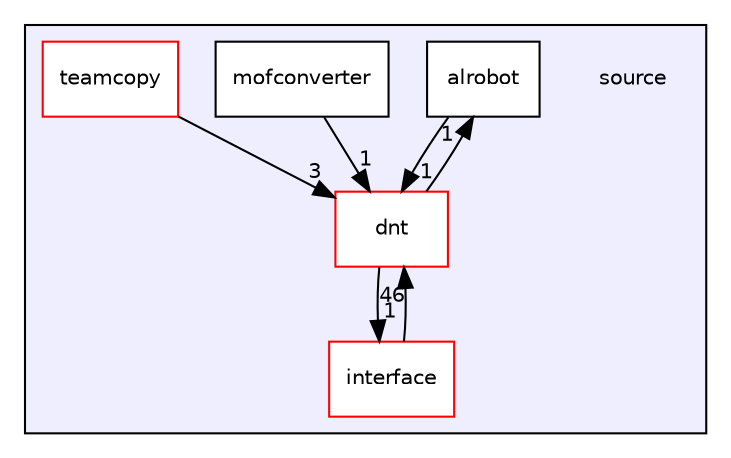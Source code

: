 digraph "source" {
  compound=true
  node [ fontsize="10", fontname="Helvetica"];
  edge [ labelfontsize="10", labelfontname="Helvetica"];
  subgraph clusterdir_b2f33c71d4aa5e7af42a1ca61ff5af1b {
    graph [ bgcolor="#eeeeff", pencolor="black", label="" URL="dir_b2f33c71d4aa5e7af42a1ca61ff5af1b.html"];
    dir_b2f33c71d4aa5e7af42a1ca61ff5af1b [shape=plaintext label="source"];
    dir_200c131c98faa57222cd4a46d15c5ac4 [shape=box label="alrobot" color="black" fillcolor="white" style="filled" URL="dir_200c131c98faa57222cd4a46d15c5ac4.html"];
    dir_9f21cc5e450a8709b82f92c61a1cfea7 [shape=box label="dnt" color="red" fillcolor="white" style="filled" URL="dir_9f21cc5e450a8709b82f92c61a1cfea7.html"];
    dir_3750548c40d9045ee3b3d006c00db089 [shape=box label="interface" color="red" fillcolor="white" style="filled" URL="dir_3750548c40d9045ee3b3d006c00db089.html"];
    dir_15bdb66b033aa111f9239a91ebb0c3a4 [shape=box label="mofconverter" color="black" fillcolor="white" style="filled" URL="dir_15bdb66b033aa111f9239a91ebb0c3a4.html"];
    dir_03fc5a6c04e6f5aa13904985f95b4747 [shape=box label="teamcopy" color="red" fillcolor="white" style="filled" URL="dir_03fc5a6c04e6f5aa13904985f95b4747.html"];
  }
  dir_3750548c40d9045ee3b3d006c00db089->dir_9f21cc5e450a8709b82f92c61a1cfea7 [headlabel="46", labeldistance=1.5 headhref="dir_000004_000002.html"];
  dir_15bdb66b033aa111f9239a91ebb0c3a4->dir_9f21cc5e450a8709b82f92c61a1cfea7 [headlabel="1", labeldistance=1.5 headhref="dir_000042_000002.html"];
  dir_9f21cc5e450a8709b82f92c61a1cfea7->dir_3750548c40d9045ee3b3d006c00db089 [headlabel="1", labeldistance=1.5 headhref="dir_000002_000004.html"];
  dir_9f21cc5e450a8709b82f92c61a1cfea7->dir_200c131c98faa57222cd4a46d15c5ac4 [headlabel="1", labeldistance=1.5 headhref="dir_000002_000001.html"];
  dir_03fc5a6c04e6f5aa13904985f95b4747->dir_9f21cc5e450a8709b82f92c61a1cfea7 [headlabel="3", labeldistance=1.5 headhref="dir_000005_000002.html"];
  dir_200c131c98faa57222cd4a46d15c5ac4->dir_9f21cc5e450a8709b82f92c61a1cfea7 [headlabel="1", labeldistance=1.5 headhref="dir_000001_000002.html"];
}
